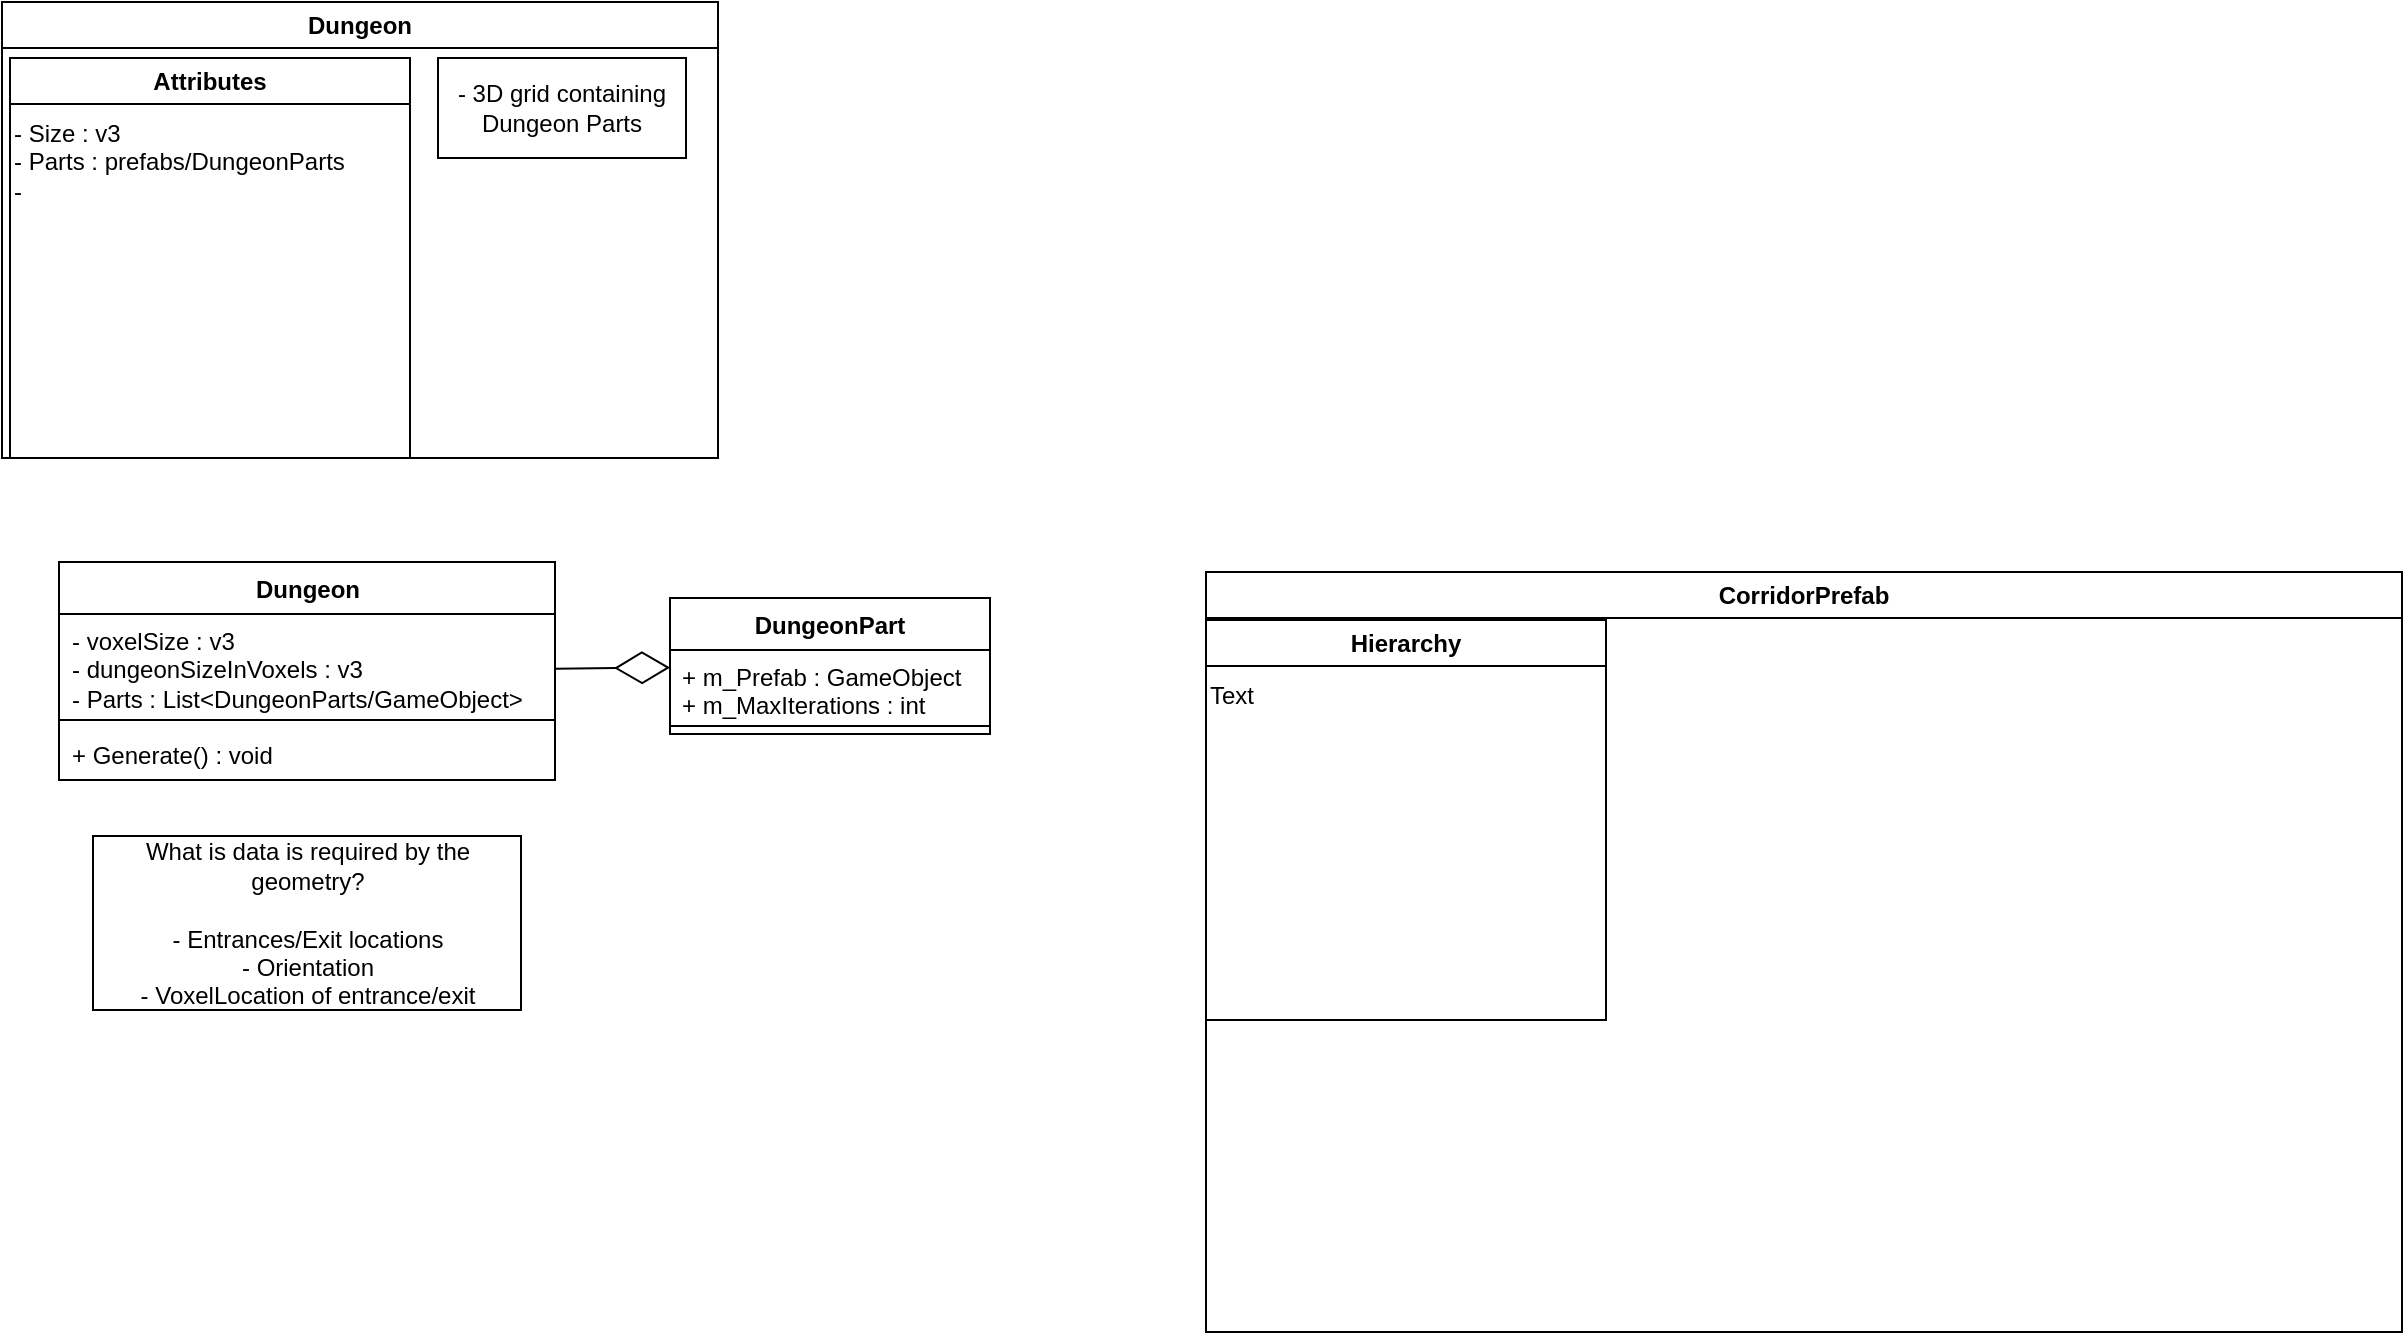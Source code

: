 <mxfile>
    <diagram id="FGTOHPj3YCh0T4GT6jC4" name="Page-1">
        <mxGraphModel dx="1069" dy="576" grid="0" gridSize="10" guides="1" tooltips="1" connect="1" arrows="1" fold="1" page="0" pageScale="1" pageWidth="850" pageHeight="1100" math="0" shadow="0">
            <root>
                <mxCell id="0"/>
                <mxCell id="1" parent="0"/>
                <mxCell id="28" value="Dungeon" style="swimlane;whiteSpace=wrap;html=1;" vertex="1" parent="1">
                    <mxGeometry x="255" y="299" width="358" height="228" as="geometry"/>
                </mxCell>
                <mxCell id="29" value="- 3D grid containing Dungeon Parts" style="text;html=1;align=center;verticalAlign=middle;whiteSpace=wrap;rounded=0;strokeColor=default;" vertex="1" parent="28">
                    <mxGeometry x="218" y="28" width="124" height="50" as="geometry"/>
                </mxCell>
                <mxCell id="30" value="Attributes" style="swimlane;whiteSpace=wrap;html=1;" vertex="1" parent="28">
                    <mxGeometry x="4" y="28" width="200" height="200" as="geometry"/>
                </mxCell>
                <mxCell id="32" value="- Size : v3&lt;div&gt;- Parts : prefabs/DungeonParts&lt;/div&gt;&lt;div&gt;-&amp;nbsp;&lt;/div&gt;" style="text;html=1;align=left;verticalAlign=top;whiteSpace=wrap;rounded=0;" vertex="1" parent="30">
                    <mxGeometry y="24" width="199" height="176" as="geometry"/>
                </mxCell>
                <mxCell id="42" style="edgeStyle=none;html=1;endArrow=diamondThin;endFill=0;endSize=25;" edge="1" parent="1" source="34" target="38">
                    <mxGeometry relative="1" as="geometry"/>
                </mxCell>
                <mxCell id="34" value="Dungeon" style="swimlane;fontStyle=1;align=center;verticalAlign=top;childLayout=stackLayout;horizontal=1;startSize=26;horizontalStack=0;resizeParent=1;resizeParentMax=0;resizeLast=0;collapsible=1;marginBottom=0;whiteSpace=wrap;html=1;" vertex="1" parent="1">
                    <mxGeometry x="283.5" y="579" width="248" height="109" as="geometry"/>
                </mxCell>
                <mxCell id="35" value="&lt;div&gt;- voxelSize : v3&lt;/div&gt;- dungeonSizeInVoxels : v3&lt;div&gt;- Parts : List&amp;lt;DungeonParts/GameObject&amp;gt;&lt;/div&gt;" style="text;strokeColor=none;fillColor=none;align=left;verticalAlign=top;spacingLeft=4;spacingRight=4;overflow=hidden;rotatable=0;points=[[0,0.5],[1,0.5]];portConstraint=eastwest;whiteSpace=wrap;html=1;" vertex="1" parent="34">
                    <mxGeometry y="26" width="248" height="49" as="geometry"/>
                </mxCell>
                <mxCell id="36" value="" style="line;strokeWidth=1;fillColor=none;align=left;verticalAlign=middle;spacingTop=-1;spacingLeft=3;spacingRight=3;rotatable=0;labelPosition=right;points=[];portConstraint=eastwest;strokeColor=inherit;" vertex="1" parent="34">
                    <mxGeometry y="75" width="248" height="8" as="geometry"/>
                </mxCell>
                <mxCell id="37" value="+ Generate() : void" style="text;strokeColor=none;fillColor=none;align=left;verticalAlign=top;spacingLeft=4;spacingRight=4;overflow=hidden;rotatable=0;points=[[0,0.5],[1,0.5]];portConstraint=eastwest;whiteSpace=wrap;html=1;" vertex="1" parent="34">
                    <mxGeometry y="83" width="248" height="26" as="geometry"/>
                </mxCell>
                <mxCell id="38" value="DungeonPart" style="swimlane;fontStyle=1;align=center;verticalAlign=top;childLayout=stackLayout;horizontal=1;startSize=26;horizontalStack=0;resizeParent=1;resizeParentMax=0;resizeLast=0;collapsible=1;marginBottom=0;whiteSpace=wrap;html=1;" vertex="1" parent="1">
                    <mxGeometry x="589" y="597" width="160" height="68" as="geometry"/>
                </mxCell>
                <mxCell id="39" value="+ m_Prefab : GameObject&lt;div&gt;+ m_MaxIterations : int&lt;/div&gt;" style="text;strokeColor=none;fillColor=none;align=left;verticalAlign=top;spacingLeft=4;spacingRight=4;overflow=hidden;rotatable=0;points=[[0,0.5],[1,0.5]];portConstraint=eastwest;whiteSpace=wrap;html=1;" vertex="1" parent="38">
                    <mxGeometry y="26" width="160" height="34" as="geometry"/>
                </mxCell>
                <mxCell id="40" value="" style="line;strokeWidth=1;fillColor=none;align=left;verticalAlign=middle;spacingTop=-1;spacingLeft=3;spacingRight=3;rotatable=0;labelPosition=right;points=[];portConstraint=eastwest;strokeColor=inherit;" vertex="1" parent="38">
                    <mxGeometry y="60" width="160" height="8" as="geometry"/>
                </mxCell>
                <mxCell id="43" value="What is data is required by the geometry?&lt;div&gt;&lt;br&gt;&lt;/div&gt;&lt;div&gt;- Entrances/Exit locations&lt;/div&gt;&lt;div&gt;- Orientation&lt;/div&gt;&lt;div&gt;- VoxelLocation of entrance/exit&lt;/div&gt;" style="rounded=0;whiteSpace=wrap;html=1;" vertex="1" parent="1">
                    <mxGeometry x="300.5" y="716" width="214" height="87" as="geometry"/>
                </mxCell>
                <mxCell id="44" value="CorridorPrefab" style="swimlane;whiteSpace=wrap;html=1;" vertex="1" parent="1">
                    <mxGeometry x="857" y="584" width="598" height="380" as="geometry"/>
                </mxCell>
                <mxCell id="45" value="Hierarchy" style="swimlane;whiteSpace=wrap;html=1;" vertex="1" parent="44">
                    <mxGeometry y="24" width="200" height="200" as="geometry"/>
                </mxCell>
                <mxCell id="46" value="Text" style="text;html=1;align=left;verticalAlign=top;whiteSpace=wrap;rounded=0;" vertex="1" parent="45">
                    <mxGeometry y="24" width="200" height="176" as="geometry"/>
                </mxCell>
            </root>
        </mxGraphModel>
    </diagram>
</mxfile>